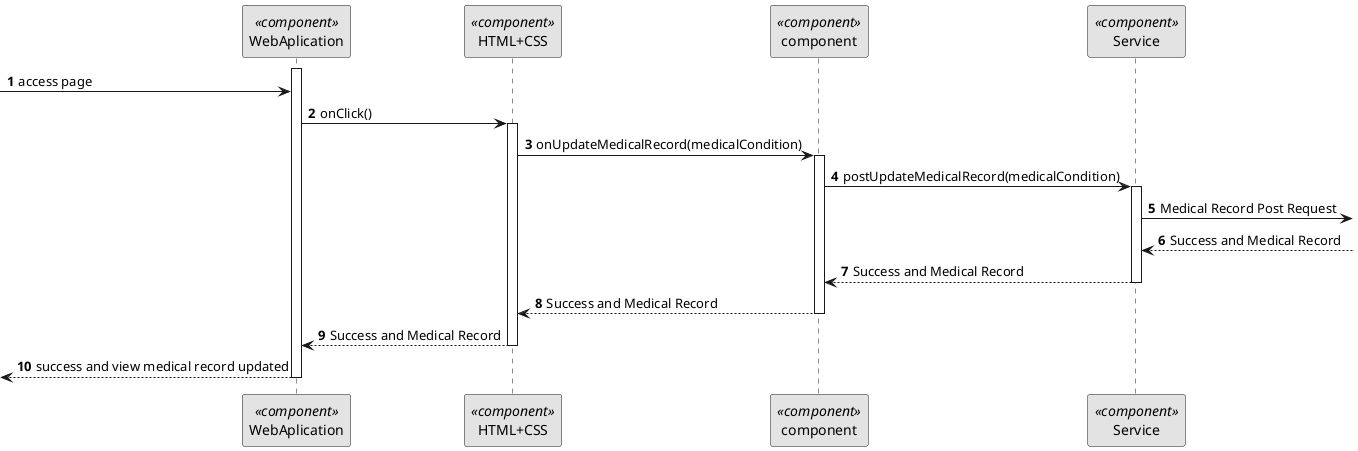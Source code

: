 @startuml 7.2.6
skinparam monochrome true
skinparam packageStyle rectangle
skinparam shadowing false

autonumber

participant "WebAplication" as FE <<component>>
participant "HTML+CSS" as HT <<component>>
participant "component" as CM <<component>>
participant "Service" as SERV <<component>>


activate FE
-> FE: access page

FE -> HT : onClick()
activate HT


HT -> CM : onUpdateMedicalRecord(medicalCondition)

activate CM

CM -> SERV : postUpdateMedicalRecord(medicalCondition)

 activate SERV

  SERV -> : Medical Record Post Request

 SERV <-- : Success and Medical Record

SERV --> CM : Success and Medical Record


deactivate SERV

CM --> HT : Success and Medical Record
deactivate CM



HT --> FE : Success and Medical Record
deactivate HT

<--- FE : success and view medical record updated

deactivate FE





@enduml